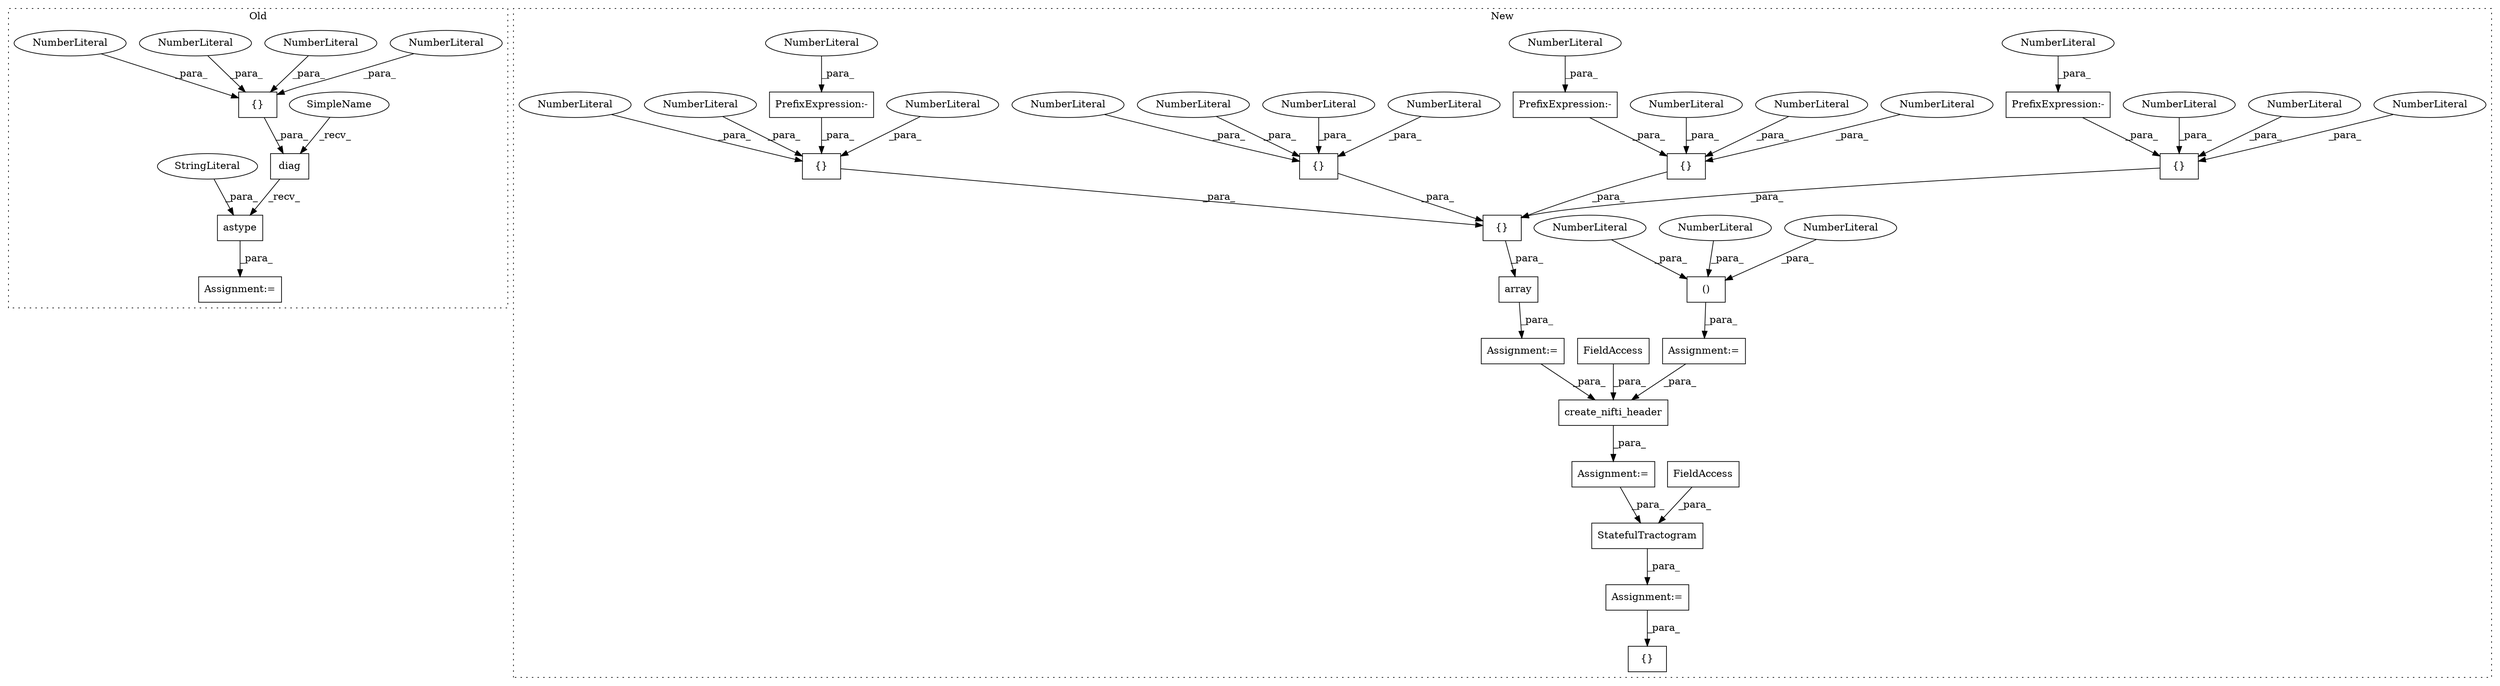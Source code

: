 digraph G {
subgraph cluster0 {
1 [label="SimpleName" a="42" s="826" l="5" shape="ellipse"];
26 [label="diag" a="32" s="832,874" l="5,1" shape="box"];
27 [label="{}" a="4" s="863,873" l="1,1" shape="box"];
28 [label="NumberLiteral" a="34" s="870" l="1" shape="ellipse"];
29 [label="NumberLiteral" a="34" s="864" l="3" shape="ellipse"];
30 [label="NumberLiteral" a="34" s="872" l="1" shape="ellipse"];
31 [label="NumberLiteral" a="34" s="868" l="1" shape="ellipse"];
42 [label="Assignment:=" a="7" s="825" l="1" shape="box"];
43 [label="astype" a="32" s="876,887" l="7,1" shape="box"];
44 [label="StringLiteral" a="45" s="883" l="4" shape="ellipse"];
label = "Old";
style="dotted";
}
subgraph cluster1 {
2 [label="create_nifti_header" a="32" s="1768,1814" l="20,1" shape="box"];
3 [label="()" a="106" s="1529" l="35" shape="box"];
4 [label="NumberLiteral" a="34" s="1561" l="3" shape="ellipse"];
5 [label="{}" a="4" s="1400,1419" l="1,1" shape="box"];
6 [label="NumberLiteral" a="34" s="1529" l="3" shape="ellipse"];
7 [label="{}" a="4" s="1945,1949" l="1,1" shape="box"];
8 [label="NumberLiteral" a="34" s="1545" l="3" shape="ellipse"];
9 [label="{}" a="4" s="1380,1398" l="1,1" shape="box"];
10 [label="NumberLiteral" a="34" s="1381" l="3" shape="ellipse"];
11 [label="NumberLiteral" a="34" s="1401" l="3" shape="ellipse"];
12 [label="NumberLiteral" a="34" s="1405" l="3" shape="ellipse"];
13 [label="NumberLiteral" a="34" s="1409" l="3" shape="ellipse"];
14 [label="NumberLiteral" a="34" s="1385" l="3" shape="ellipse"];
15 [label="{}" a="4" s="1441,1457" l="1,1" shape="box"];
16 [label="NumberLiteral" a="34" s="1442" l="3" shape="ellipse"];
17 [label="NumberLiteral" a="34" s="1389" l="3" shape="ellipse"];
18 [label="NumberLiteral" a="34" s="1450" l="3" shape="ellipse"];
19 [label="NumberLiteral" a="34" s="1454" l="3" shape="ellipse"];
20 [label="NumberLiteral" a="34" s="1446" l="3" shape="ellipse"];
21 [label="{}" a="4" s="1421,1439" l="1,1" shape="box"];
22 [label="NumberLiteral" a="34" s="1430" l="3" shape="ellipse"];
23 [label="NumberLiteral" a="34" s="1426" l="3" shape="ellipse"];
24 [label="{}" a="4" s="1379,1458" l="1,1" shape="box"];
25 [label="NumberLiteral" a="34" s="1422" l="3" shape="ellipse"];
32 [label="array" a="32" s="1360,1459" l="6,1" shape="box"];
33 [label="FieldAccess" a="22" s="1795" l="10" shape="box"];
34 [label="Assignment:=" a="7" s="1824" l="1" shape="box"];
35 [label="Assignment:=" a="7" s="1353" l="1" shape="box"];
36 [label="Assignment:=" a="7" s="1767" l="1" shape="box"];
37 [label="Assignment:=" a="7" s="1523" l="6" shape="box"];
38 [label="StatefulTractogram" a="32" s="1825,1874" l="19,1" shape="box"];
39 [label="FieldAccess" a="22" s="1863" l="11" shape="box"];
40 [label="PrefixExpression:-" a="38" s="1434" l="1" shape="box"];
41 [label="NumberLiteral" a="34" s="1435" l="4" shape="ellipse"];
45 [label="PrefixExpression:-" a="38" s="1393" l="1" shape="box"];
46 [label="NumberLiteral" a="34" s="1394" l="4" shape="ellipse"];
47 [label="PrefixExpression:-" a="38" s="1413" l="1" shape="box"];
48 [label="NumberLiteral" a="34" s="1414" l="5" shape="ellipse"];
label = "New";
style="dotted";
}
1 -> 26 [label="_recv_"];
2 -> 36 [label="_para_"];
3 -> 37 [label="_para_"];
4 -> 3 [label="_para_"];
5 -> 24 [label="_para_"];
6 -> 3 [label="_para_"];
8 -> 3 [label="_para_"];
9 -> 24 [label="_para_"];
10 -> 9 [label="_para_"];
11 -> 5 [label="_para_"];
12 -> 5 [label="_para_"];
13 -> 5 [label="_para_"];
14 -> 9 [label="_para_"];
15 -> 24 [label="_para_"];
16 -> 15 [label="_para_"];
17 -> 9 [label="_para_"];
18 -> 15 [label="_para_"];
19 -> 15 [label="_para_"];
20 -> 15 [label="_para_"];
21 -> 24 [label="_para_"];
22 -> 21 [label="_para_"];
23 -> 21 [label="_para_"];
24 -> 32 [label="_para_"];
25 -> 21 [label="_para_"];
26 -> 43 [label="_recv_"];
27 -> 26 [label="_para_"];
28 -> 27 [label="_para_"];
29 -> 27 [label="_para_"];
30 -> 27 [label="_para_"];
31 -> 27 [label="_para_"];
32 -> 35 [label="_para_"];
33 -> 2 [label="_para_"];
34 -> 7 [label="_para_"];
35 -> 2 [label="_para_"];
36 -> 38 [label="_para_"];
37 -> 2 [label="_para_"];
38 -> 34 [label="_para_"];
39 -> 38 [label="_para_"];
40 -> 21 [label="_para_"];
41 -> 40 [label="_para_"];
43 -> 42 [label="_para_"];
44 -> 43 [label="_para_"];
45 -> 9 [label="_para_"];
46 -> 45 [label="_para_"];
47 -> 5 [label="_para_"];
48 -> 47 [label="_para_"];
}